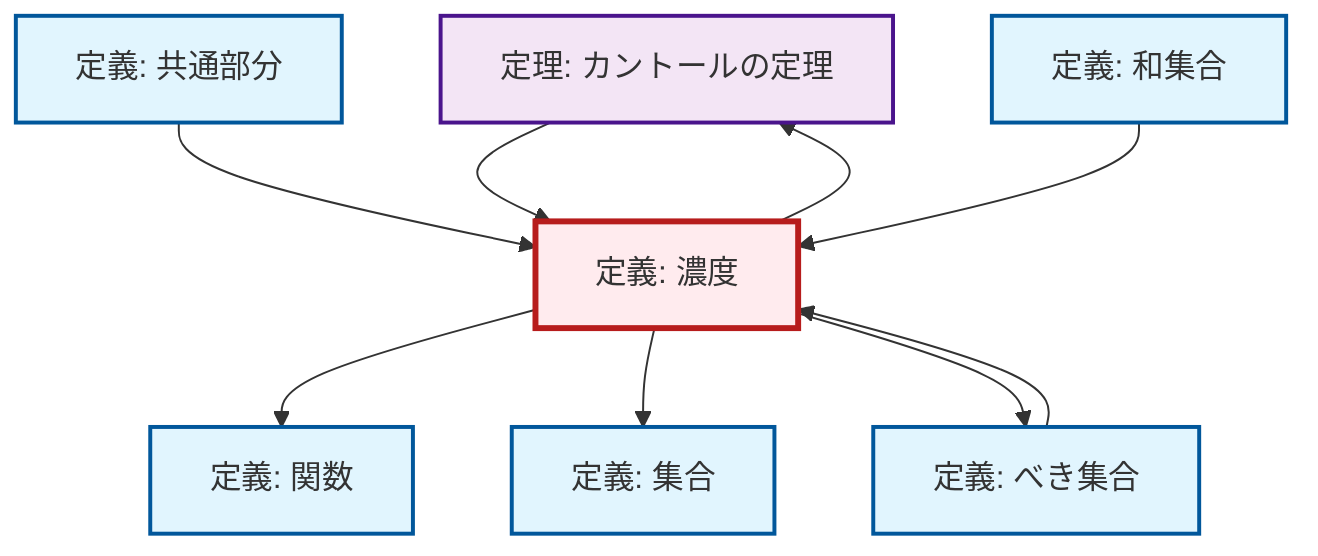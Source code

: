 graph TD
    classDef definition fill:#e1f5fe,stroke:#01579b,stroke-width:2px
    classDef theorem fill:#f3e5f5,stroke:#4a148c,stroke-width:2px
    classDef axiom fill:#fff3e0,stroke:#e65100,stroke-width:2px
    classDef example fill:#e8f5e9,stroke:#1b5e20,stroke-width:2px
    classDef current fill:#ffebee,stroke:#b71c1c,stroke-width:3px
    def-function["定義: 関数"]:::definition
    thm-cantor["定理: カントールの定理"]:::theorem
    def-cardinality["定義: 濃度"]:::definition
    def-set["定義: 集合"]:::definition
    def-power-set["定義: べき集合"]:::definition
    def-intersection["定義: 共通部分"]:::definition
    def-union["定義: 和集合"]:::definition
    def-intersection --> def-cardinality
    thm-cantor --> def-cardinality
    def-cardinality --> thm-cantor
    def-power-set --> def-cardinality
    def-cardinality --> def-function
    def-cardinality --> def-set
    def-cardinality --> def-power-set
    def-union --> def-cardinality
    class def-cardinality current